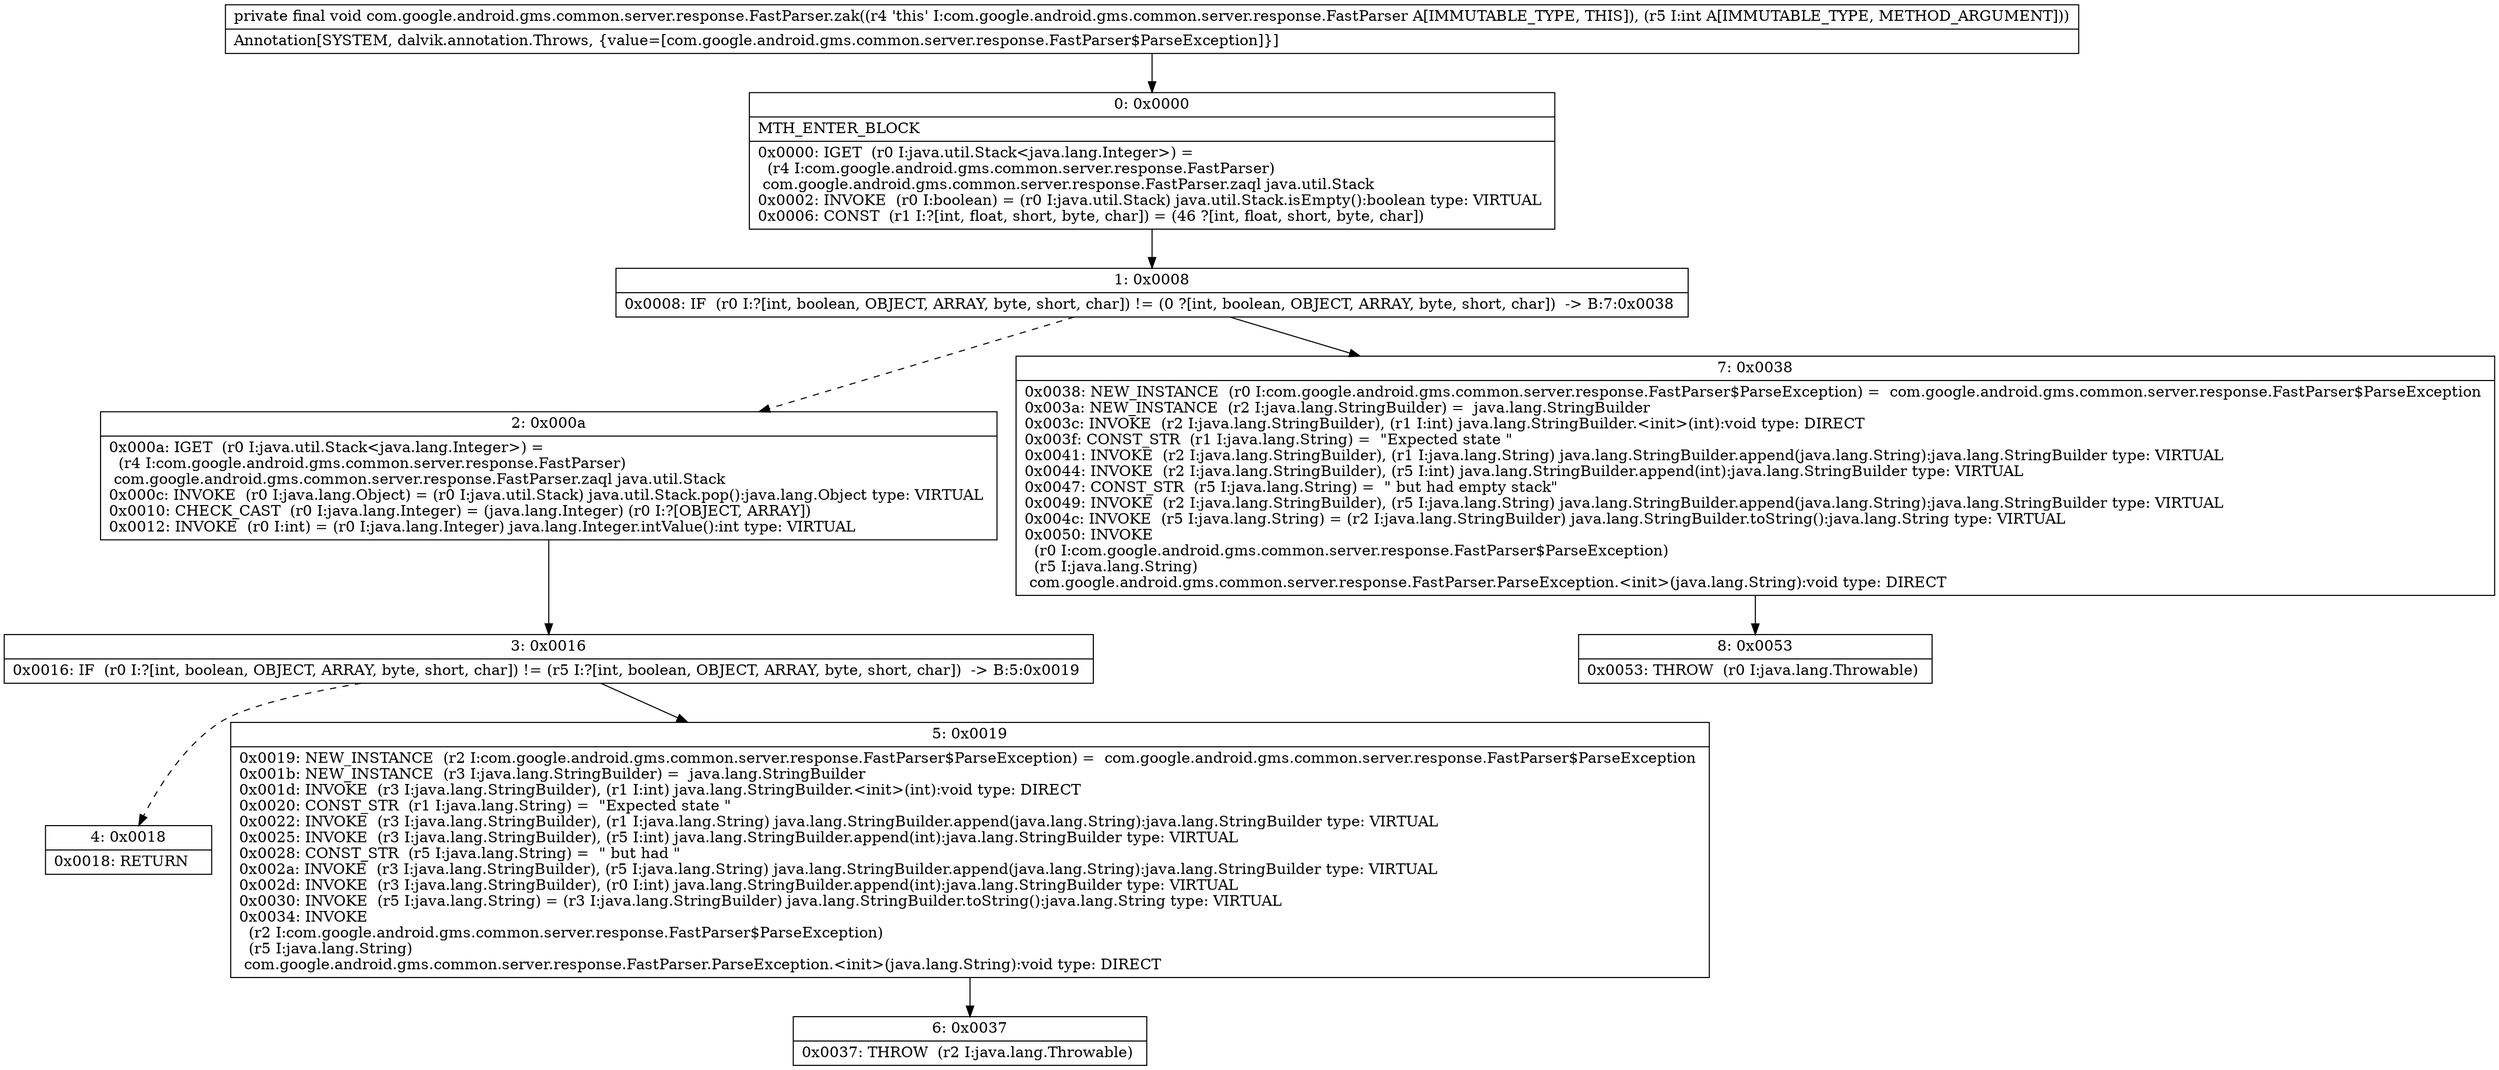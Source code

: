 digraph "CFG forcom.google.android.gms.common.server.response.FastParser.zak(I)V" {
Node_0 [shape=record,label="{0\:\ 0x0000|MTH_ENTER_BLOCK\l|0x0000: IGET  (r0 I:java.util.Stack\<java.lang.Integer\>) = \l  (r4 I:com.google.android.gms.common.server.response.FastParser)\l com.google.android.gms.common.server.response.FastParser.zaql java.util.Stack \l0x0002: INVOKE  (r0 I:boolean) = (r0 I:java.util.Stack) java.util.Stack.isEmpty():boolean type: VIRTUAL \l0x0006: CONST  (r1 I:?[int, float, short, byte, char]) = (46 ?[int, float, short, byte, char]) \l}"];
Node_1 [shape=record,label="{1\:\ 0x0008|0x0008: IF  (r0 I:?[int, boolean, OBJECT, ARRAY, byte, short, char]) != (0 ?[int, boolean, OBJECT, ARRAY, byte, short, char])  \-\> B:7:0x0038 \l}"];
Node_2 [shape=record,label="{2\:\ 0x000a|0x000a: IGET  (r0 I:java.util.Stack\<java.lang.Integer\>) = \l  (r4 I:com.google.android.gms.common.server.response.FastParser)\l com.google.android.gms.common.server.response.FastParser.zaql java.util.Stack \l0x000c: INVOKE  (r0 I:java.lang.Object) = (r0 I:java.util.Stack) java.util.Stack.pop():java.lang.Object type: VIRTUAL \l0x0010: CHECK_CAST  (r0 I:java.lang.Integer) = (java.lang.Integer) (r0 I:?[OBJECT, ARRAY]) \l0x0012: INVOKE  (r0 I:int) = (r0 I:java.lang.Integer) java.lang.Integer.intValue():int type: VIRTUAL \l}"];
Node_3 [shape=record,label="{3\:\ 0x0016|0x0016: IF  (r0 I:?[int, boolean, OBJECT, ARRAY, byte, short, char]) != (r5 I:?[int, boolean, OBJECT, ARRAY, byte, short, char])  \-\> B:5:0x0019 \l}"];
Node_4 [shape=record,label="{4\:\ 0x0018|0x0018: RETURN   \l}"];
Node_5 [shape=record,label="{5\:\ 0x0019|0x0019: NEW_INSTANCE  (r2 I:com.google.android.gms.common.server.response.FastParser$ParseException) =  com.google.android.gms.common.server.response.FastParser$ParseException \l0x001b: NEW_INSTANCE  (r3 I:java.lang.StringBuilder) =  java.lang.StringBuilder \l0x001d: INVOKE  (r3 I:java.lang.StringBuilder), (r1 I:int) java.lang.StringBuilder.\<init\>(int):void type: DIRECT \l0x0020: CONST_STR  (r1 I:java.lang.String) =  \"Expected state \" \l0x0022: INVOKE  (r3 I:java.lang.StringBuilder), (r1 I:java.lang.String) java.lang.StringBuilder.append(java.lang.String):java.lang.StringBuilder type: VIRTUAL \l0x0025: INVOKE  (r3 I:java.lang.StringBuilder), (r5 I:int) java.lang.StringBuilder.append(int):java.lang.StringBuilder type: VIRTUAL \l0x0028: CONST_STR  (r5 I:java.lang.String) =  \" but had \" \l0x002a: INVOKE  (r3 I:java.lang.StringBuilder), (r5 I:java.lang.String) java.lang.StringBuilder.append(java.lang.String):java.lang.StringBuilder type: VIRTUAL \l0x002d: INVOKE  (r3 I:java.lang.StringBuilder), (r0 I:int) java.lang.StringBuilder.append(int):java.lang.StringBuilder type: VIRTUAL \l0x0030: INVOKE  (r5 I:java.lang.String) = (r3 I:java.lang.StringBuilder) java.lang.StringBuilder.toString():java.lang.String type: VIRTUAL \l0x0034: INVOKE  \l  (r2 I:com.google.android.gms.common.server.response.FastParser$ParseException)\l  (r5 I:java.lang.String)\l com.google.android.gms.common.server.response.FastParser.ParseException.\<init\>(java.lang.String):void type: DIRECT \l}"];
Node_6 [shape=record,label="{6\:\ 0x0037|0x0037: THROW  (r2 I:java.lang.Throwable) \l}"];
Node_7 [shape=record,label="{7\:\ 0x0038|0x0038: NEW_INSTANCE  (r0 I:com.google.android.gms.common.server.response.FastParser$ParseException) =  com.google.android.gms.common.server.response.FastParser$ParseException \l0x003a: NEW_INSTANCE  (r2 I:java.lang.StringBuilder) =  java.lang.StringBuilder \l0x003c: INVOKE  (r2 I:java.lang.StringBuilder), (r1 I:int) java.lang.StringBuilder.\<init\>(int):void type: DIRECT \l0x003f: CONST_STR  (r1 I:java.lang.String) =  \"Expected state \" \l0x0041: INVOKE  (r2 I:java.lang.StringBuilder), (r1 I:java.lang.String) java.lang.StringBuilder.append(java.lang.String):java.lang.StringBuilder type: VIRTUAL \l0x0044: INVOKE  (r2 I:java.lang.StringBuilder), (r5 I:int) java.lang.StringBuilder.append(int):java.lang.StringBuilder type: VIRTUAL \l0x0047: CONST_STR  (r5 I:java.lang.String) =  \" but had empty stack\" \l0x0049: INVOKE  (r2 I:java.lang.StringBuilder), (r5 I:java.lang.String) java.lang.StringBuilder.append(java.lang.String):java.lang.StringBuilder type: VIRTUAL \l0x004c: INVOKE  (r5 I:java.lang.String) = (r2 I:java.lang.StringBuilder) java.lang.StringBuilder.toString():java.lang.String type: VIRTUAL \l0x0050: INVOKE  \l  (r0 I:com.google.android.gms.common.server.response.FastParser$ParseException)\l  (r5 I:java.lang.String)\l com.google.android.gms.common.server.response.FastParser.ParseException.\<init\>(java.lang.String):void type: DIRECT \l}"];
Node_8 [shape=record,label="{8\:\ 0x0053|0x0053: THROW  (r0 I:java.lang.Throwable) \l}"];
MethodNode[shape=record,label="{private final void com.google.android.gms.common.server.response.FastParser.zak((r4 'this' I:com.google.android.gms.common.server.response.FastParser A[IMMUTABLE_TYPE, THIS]), (r5 I:int A[IMMUTABLE_TYPE, METHOD_ARGUMENT]))  | Annotation[SYSTEM, dalvik.annotation.Throws, \{value=[com.google.android.gms.common.server.response.FastParser$ParseException]\}]\l}"];
MethodNode -> Node_0;
Node_0 -> Node_1;
Node_1 -> Node_2[style=dashed];
Node_1 -> Node_7;
Node_2 -> Node_3;
Node_3 -> Node_4[style=dashed];
Node_3 -> Node_5;
Node_5 -> Node_6;
Node_7 -> Node_8;
}

